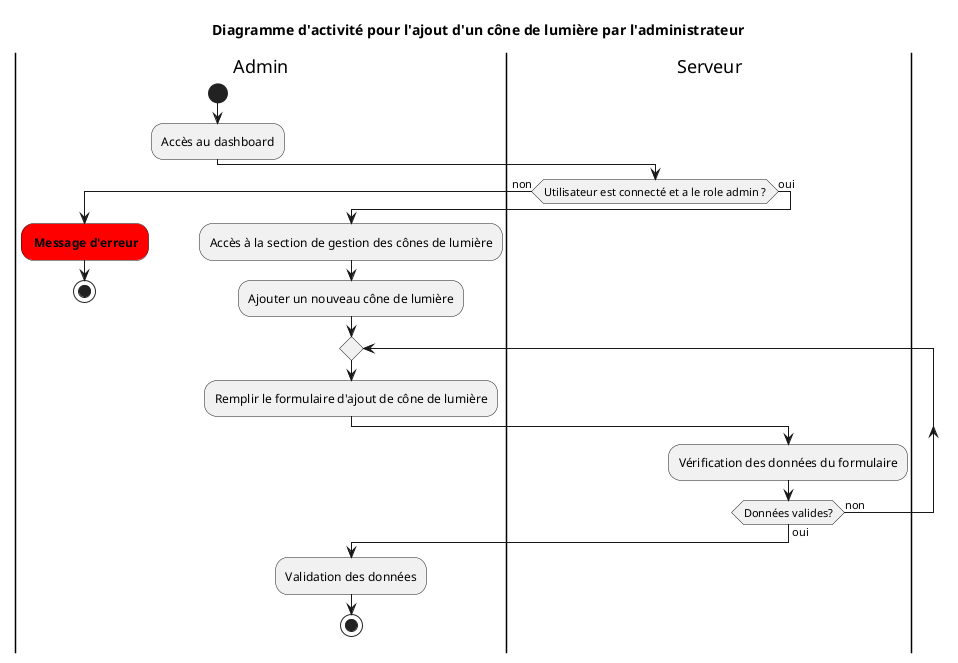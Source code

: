 @startuml DiagrammeActiviteAdminAddLightCone
title Diagramme d'activité pour l'ajout d'un cône de lumière par l'administrateur

|Admin|
start
:Accès au dashboard;
|Serveur|
if (Utilisateur est connecté et a le role admin ?) then (non)
  |Admin|
  #red: **Message d'erreur**;
  stop
else (oui)
  |Admin|
  :Accès à la section de gestion des cônes de lumière;
  :Ajouter un nouveau cône de lumière;
  repeat
  :Remplir le formulaire d'ajout de cône de lumière;
  |Serveur|
  :Vérification des données du formulaire;
  repeat while (Données valides?) is (non) not (oui)
    |Admin|
    :Validation des données;
    stop
  endif
@enduml
